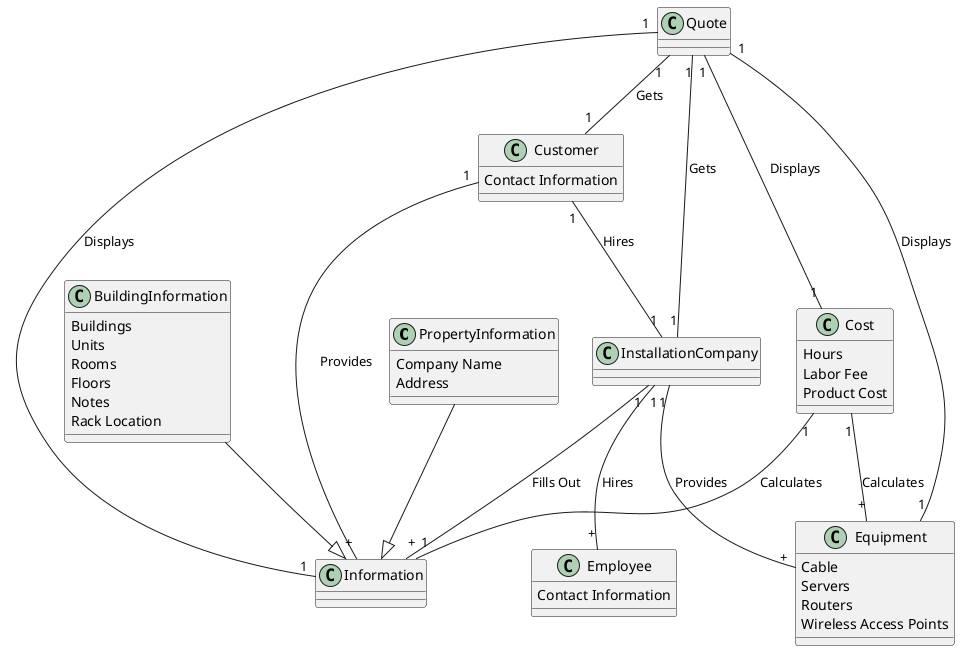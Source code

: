 @startuml

class PropertyInformation {
Company Name
Address
}

class BuildingInformation{
Buildings
Units
Rooms
Floors
Notes
Rack Location
}

class Cost {
Hours
Labor Fee
Product Cost
}

class Customer {
Contact Information
}

class Equipment {
Cable
Servers
Routers
Wireless Access Points
}

class Information
class Quote
class InstallationCompany
class Employee {
Contact Information
}

Customer "1" -- "1" InstallationCompany : Hires
PropertyInformation --|> Information
Quote "1" -- "1" Information : Displays
BuildingInformation --|> Information
InstallationCompany "1" -- "+" Information : Fills Out
InstallationCompany "1" -- "+" Equipment : Provides
InstallationCompany "1" -- "+" Employee : Hires
Quote "1" -- "1" Equipment : Displays
Quote "1" -- "1" Cost : Displays
Quote "1" -- "1" InstallationCompany : Gets
Quote "1" -- "1" Customer : Gets
Cost "1" -- "1" Information : Calculates
Cost "1" -- "+" Equipment : Calculates
Customer "1" -- "+" Information : Provides

@enduml